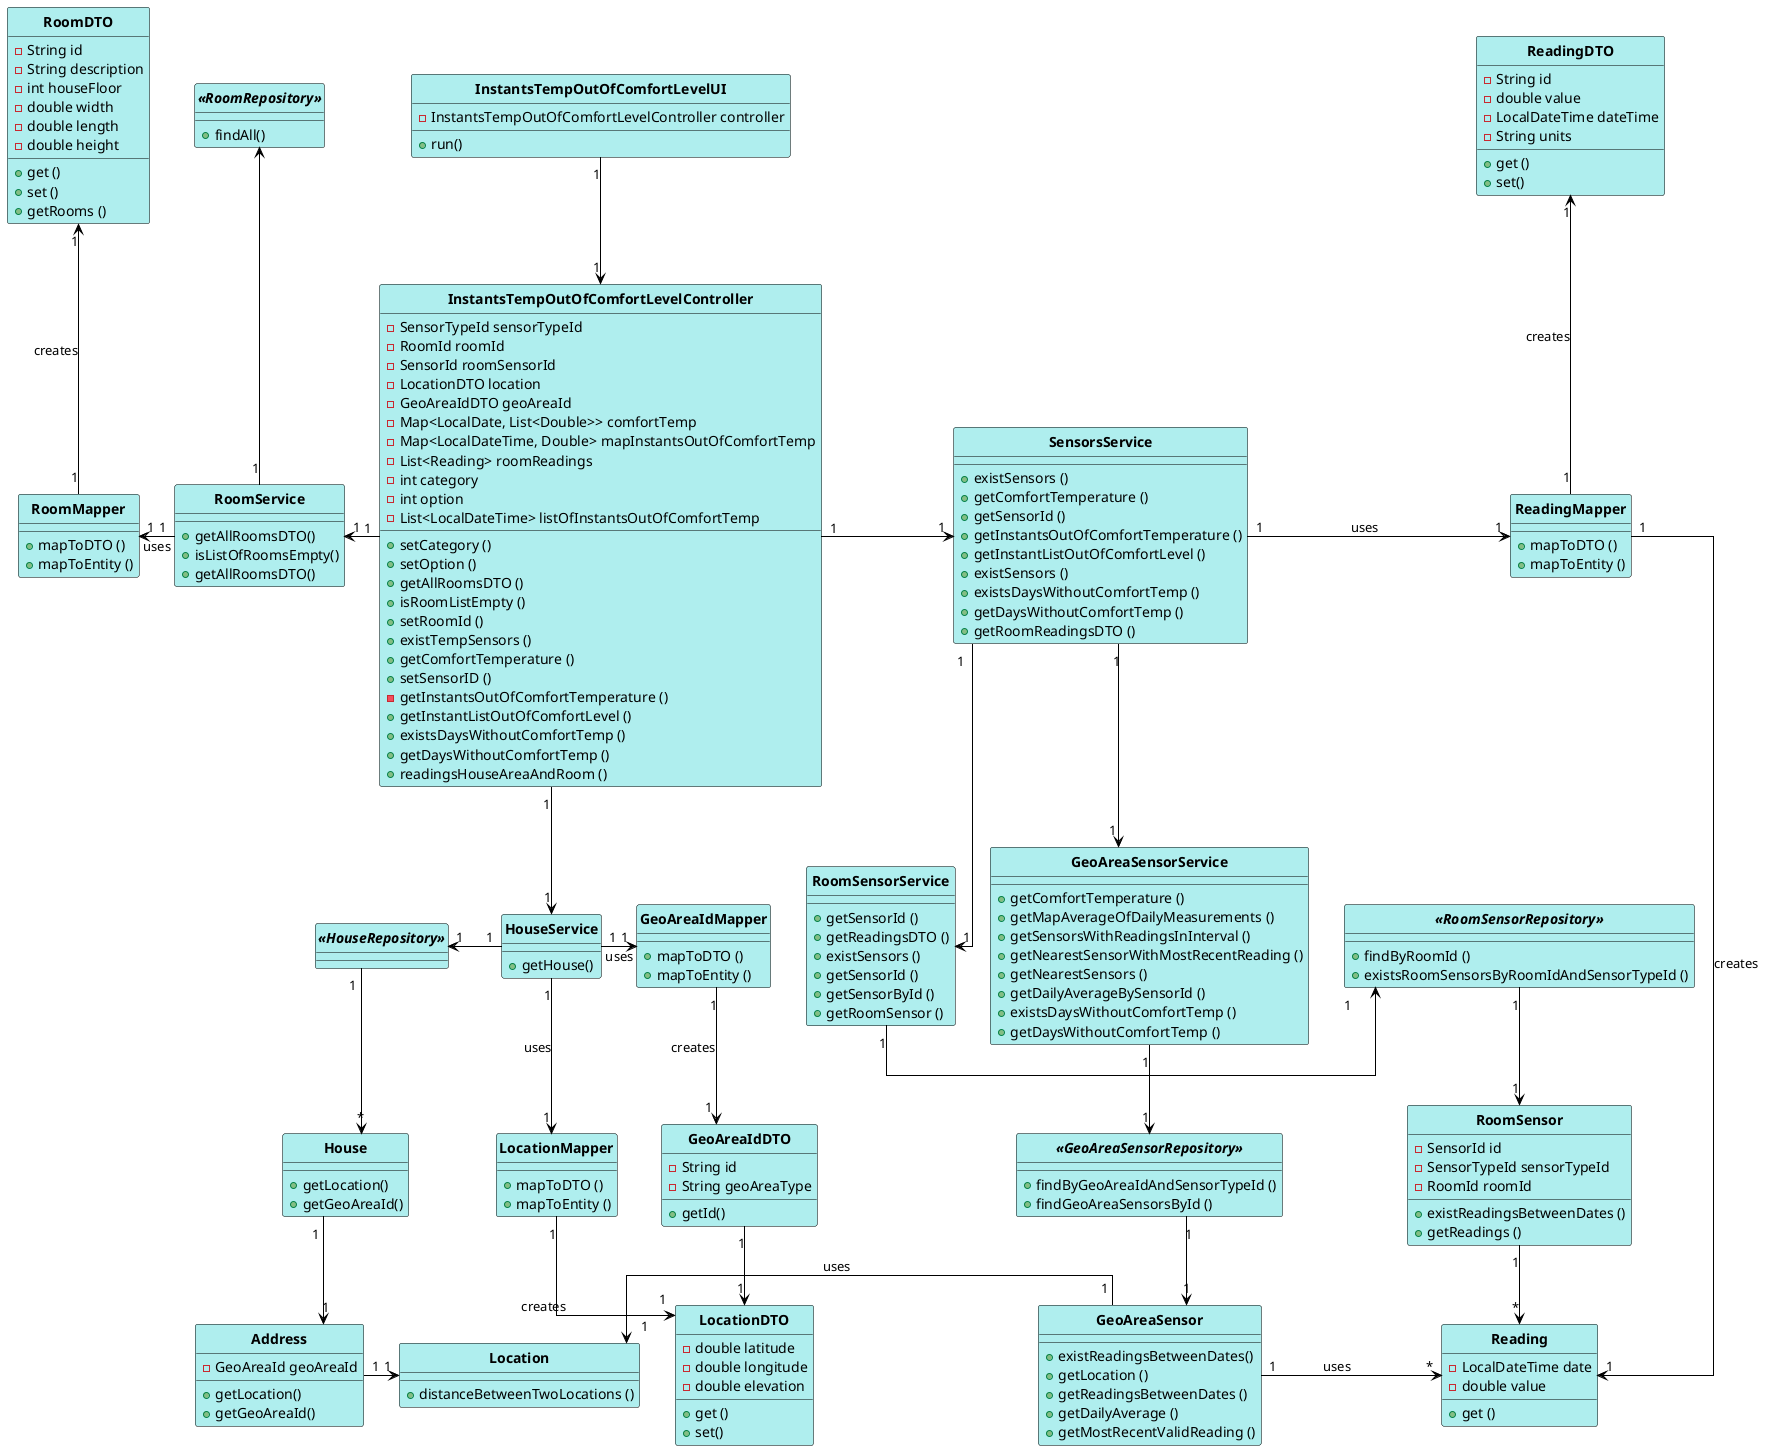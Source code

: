 @startuml
skinparam linetype ortho

skinparam class {
	BackgroundColor PaleTurquoise
	ArrowColor Black
	BorderColor Black
	FontStyle Bold
}

hide circle



InstantsTempOutOfComfortLevelUI "1" --> "1" InstantsTempOutOfComfortLevelController
InstantsTempOutOfComfortLevelController "1" --> "1" HouseService
InstantsTempOutOfComfortLevelController "1" -left-> "1" "RoomService"
InstantsTempOutOfComfortLevelController "1" -> "1" SensorsService
SensorsService "1" --> "1" RoomSensorService
SensorsService "1" --> "1" GeoAreaSensorService
RoomSensorService "1" -left-> "1" "<<RoomSensorRepository>>"
"<<RoomSensorRepository>>" "1" --> "1" RoomSensor
RoomSensor "1" --> "*" Reading
GeoAreaSensorService "1" --> "1" "<<GeoAreaSensorRepository>>"
"<<GeoAreaSensorRepository>>" "1" --> "1" GeoAreaSensor
GeoAreaSensor "1" -left-> "1" Location: uses
GeoAreaSensor "1" -right-> "*" Reading: uses
HouseService "1" -left-> "1" "<<HouseRepository>>"
"<<HouseRepository>>" "1" --> "*" House
RoomService "1" -up-> "<<RoomRepository>>"
House "1" --> "1" Address
Address "1" -right-> "1" Location
SensorsService "1" -> "1" ReadingMapper: uses
ReadingMapper "1" -> "1" Reading: creates
ReadingMapper "1" -up-> "1" ReadingDTO: creates
RoomService "1" -left-> "1" RoomMapper: uses
RoomMapper "1" -up-> "1" RoomDTO: creates
HouseService "1" --> "1" LocationMapper: uses
LocationMapper "1" -down-> "1" LocationDTO: creates
HouseService "1" -> "1" GeoAreaIdMapper: uses
GeoAreaIdMapper "1" -> "1" GeoAreaIdDTO: creates
GeoAreaIdDTO "1" -> "1" LocationDTO



Class InstantsTempOutOfComfortLevelUI {
- InstantsTempOutOfComfortLevelController controller
+ run()

}

Class InstantsTempOutOfComfortLevelController {
- SensorTypeId sensorTypeId
- RoomId roomId
- SensorId roomSensorId
- LocationDTO location
- GeoAreaIdDTO geoAreaId
- Map<LocalDate, List<Double>> comfortTemp
- Map<LocalDateTime, Double> mapInstantsOutOfComfortTemp
- List<Reading> roomReadings
- int category
- int option
- List<LocalDateTime> listOfInstantsOutOfComfortTemp
+ setCategory ()
+ setOption ()
+ getAllRoomsDTO ()
+ isRoomListEmpty ()
+ setRoomId ()
+ existTempSensors ()
+ getComfortTemperature ()
+ setSensorID ()
- getInstantsOutOfComfortTemperature ()
+ getInstantListOutOfComfortLevel ()
+ existsDaysWithoutComfortTemp ()
+ getDaysWithoutComfortTemp ()
+ readingsHouseAreaAndRoom ()
}


Class RoomService {
+ getAllRoomsDTO()
+ isListOfRoomsEmpty()
+ getAllRoomsDTO()
}

Interface "<<RoomRepository>>" {
+ findAll()
}


Class RoomSensor {
- SensorId id
- SensorTypeId sensorTypeId
- RoomId roomId
+ existReadingsBetweenDates ()
+ getReadings ()

}

Class RoomSensorService {
+ getSensorId ()
+ getReadingsDTO ()
+ existSensors ()
+ getSensorId ()
+ getSensorById ()
+ getRoomSensor ()
}


Interface "<<RoomSensorRepository>>" {
+ findByRoomId ()
+ existsRoomSensorsByRoomIdAndSensorTypeId ()
}

Class GeoAreaSensorService {
+ getComfortTemperature ()
+ getMapAverageOfDailyMeasurements ()
+ getSensorsWithReadingsInInterval ()
+ getNearestSensorWithMostRecentReading ()
+ getNearestSensors ()
+ getDailyAverageBySensorId ()
+ existsDaysWithoutComfortTemp ()
+ getDaysWithoutComfortTemp ()
}

Class HouseService {
+ getHouse()
}

Interface "<<HouseRepository>>" {
}

Class House {
+ getLocation()
+ getGeoAreaId()
}

Class Address {
- GeoAreaId geoAreaId
+ getLocation()
+ getGeoAreaId()
}

Class Location{
+ distanceBetweenTwoLocations ()
}

Class RoomDTO {
- String id
- String description
- int houseFloor
- double width
- double length
- double height
+ get ()
+ set ()
+ getRooms ()
}

Class RoomMapper {
+ mapToDTO ()
+ mapToEntity ()
}

Class LocationDTO {
- double latitude
- double longitude
- double elevation
+ get ()
+ set()
}

Class LocationMapper {
+ mapToDTO ()
+ mapToEntity ()
}

Class ReadingDTO {
- String id
- double value
- LocalDateTime dateTime
- String units
+ get ()
+ set()
}

Class GeoAreaIdDTO {
- String id
- String geoAreaType
+getId()
}

Class GeoAreaIdMapper {
+ mapToDTO ()
+ mapToEntity ()
}

Class ReadingMapper {
+ mapToDTO ()
+ mapToEntity ()
}


Interface "<<GeoAreaSensorRepository>>" {
+ findByGeoAreaIdAndSensorTypeId ()
+ findGeoAreaSensorsById ()
}


Class GeoAreaSensor {
+ existReadingsBetweenDates()
+ getLocation ()
+ getReadingsBetweenDates ()
+ getDailyAverage ()
+ getMostRecentValidReading ()
}

Class Reading {
- LocalDateTime date
- double value
+ get ()
}

Class SensorsService {
+ existSensors ()
+ getComfortTemperature ()
+ getSensorId ()
+ getInstantsOutOfComfortTemperature ()
+ getInstantListOutOfComfortLevel ()
+ existSensors ()
+ existsDaysWithoutComfortTemp ()
+ getDaysWithoutComfortTemp ()
+ getRoomReadingsDTO ()
}



@enduml